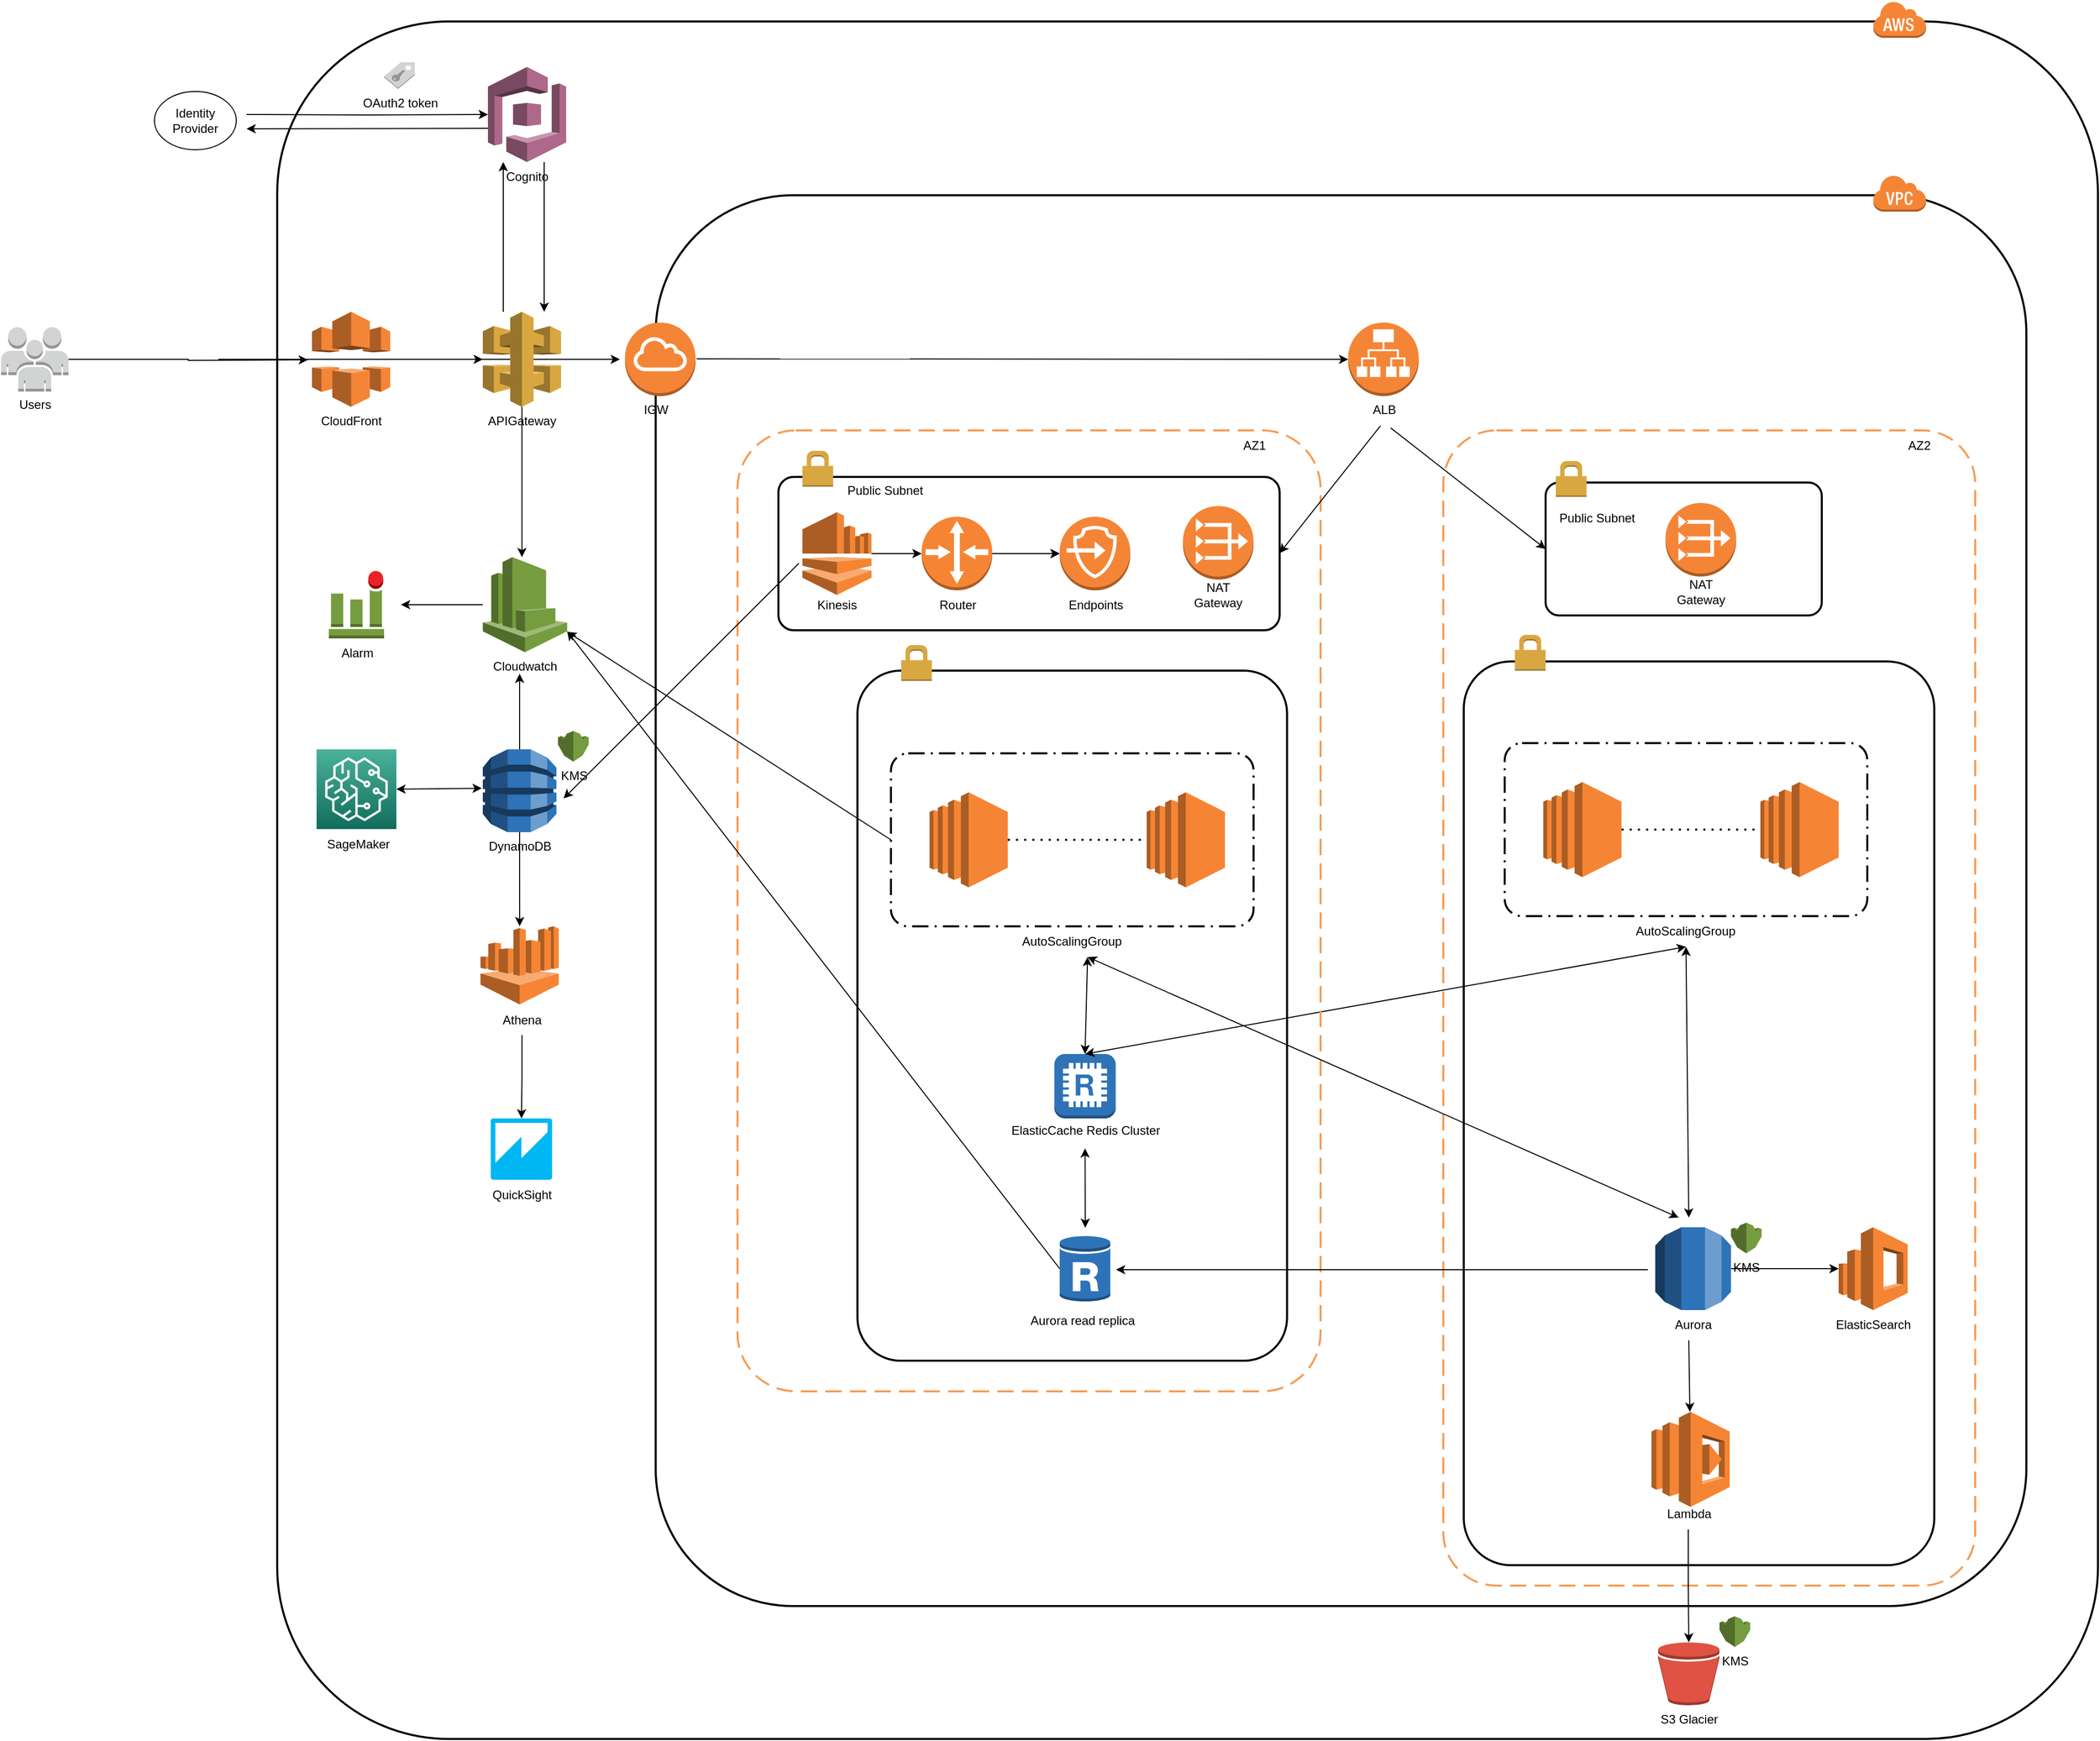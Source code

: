 <mxfile version="20.0.3" type="device"><diagram id="l7czWFedx9uRKdY0_892" name="Page-1"><mxGraphModel dx="2040" dy="1922" grid="1" gridSize="10" guides="1" tooltips="1" connect="1" arrows="1" fold="1" page="1" pageScale="1" pageWidth="827" pageHeight="1169" math="0" shadow="0"><root><mxCell id="0"/><mxCell id="1" parent="0"/><mxCell id="Aq5AByHAmNH7Js_3jiw_-26" value="" style="edgeStyle=orthogonalEdgeStyle;rounded=0;orthogonalLoop=1;jettySize=auto;html=1;" parent="1" source="DWK1QYfVsZKuS1HdXHQ6-6" edge="1"><mxGeometry relative="1" as="geometry"><mxPoint x="41" y="390.5" as="targetPoint"/></mxGeometry></mxCell><mxCell id="DWK1QYfVsZKuS1HdXHQ6-6" value="Cloudwatch" style="outlineConnect=0;dashed=0;verticalLabelPosition=bottom;verticalAlign=top;align=center;html=1;shape=mxgraph.aws3.cloudwatch;fillColor=#759C3E;gradientColor=none;" parent="1" vertex="1"><mxGeometry x="121" y="344" width="82.5" height="93" as="geometry"/></mxCell><mxCell id="DWK1QYfVsZKuS1HdXHQ6-30" value="" style="edgeStyle=orthogonalEdgeStyle;rounded=0;orthogonalLoop=1;jettySize=auto;html=1;" parent="1" source="DWK1QYfVsZKuS1HdXHQ6-7" target="DWK1QYfVsZKuS1HdXHQ6-10" edge="1"><mxGeometry relative="1" as="geometry"><mxPoint x="159.25" y="24" as="targetPoint"/><Array as="points"><mxPoint x="141" y="40"/><mxPoint x="141" y="40"/></Array></mxGeometry></mxCell><mxCell id="DWK1QYfVsZKuS1HdXHQ6-43" value="" style="edgeStyle=orthogonalEdgeStyle;rounded=0;orthogonalLoop=1;jettySize=auto;html=1;" parent="1" edge="1"><mxGeometry relative="1" as="geometry"><mxPoint x="255" y="150.5" as="targetPoint"/><mxPoint x="-137.5" y="150.5" as="sourcePoint"/></mxGeometry></mxCell><mxCell id="Aq5AByHAmNH7Js_3jiw_-24" value="" style="edgeStyle=orthogonalEdgeStyle;rounded=0;orthogonalLoop=1;jettySize=auto;html=1;" parent="1" source="DWK1QYfVsZKuS1HdXHQ6-7" edge="1"><mxGeometry relative="1" as="geometry"><mxPoint x="159.25" y="344" as="targetPoint"/></mxGeometry></mxCell><mxCell id="DWK1QYfVsZKuS1HdXHQ6-7" value="APIGateway" style="outlineConnect=0;dashed=0;verticalLabelPosition=bottom;verticalAlign=top;align=center;html=1;shape=mxgraph.aws3.api_gateway;fillColor=#D9A741;gradientColor=none;" parent="1" vertex="1"><mxGeometry x="121" y="104" width="76.5" height="93" as="geometry"/></mxCell><mxCell id="DWK1QYfVsZKuS1HdXHQ6-32" value="" style="edgeStyle=orthogonalEdgeStyle;rounded=0;orthogonalLoop=1;jettySize=auto;html=1;" parent="1" source="DWK1QYfVsZKuS1HdXHQ6-10" target="DWK1QYfVsZKuS1HdXHQ6-7" edge="1"><mxGeometry relative="1" as="geometry"><mxPoint x="159.25" y="-37" as="targetPoint"/><Array as="points"><mxPoint x="181" y="-10"/><mxPoint x="181" y="-10"/></Array></mxGeometry></mxCell><mxCell id="DWK1QYfVsZKuS1HdXHQ6-37" value="" style="edgeStyle=orthogonalEdgeStyle;rounded=0;orthogonalLoop=1;jettySize=auto;html=1;" parent="1" source="DWK1QYfVsZKuS1HdXHQ6-10" edge="1"><mxGeometry relative="1" as="geometry"><mxPoint x="-110" y="-75" as="targetPoint"/><Array as="points"><mxPoint x="125" y="-75.5"/><mxPoint x="125" y="-75.5"/></Array></mxGeometry></mxCell><mxCell id="DWK1QYfVsZKuS1HdXHQ6-10" value="Cognito" style="outlineConnect=0;dashed=0;verticalLabelPosition=bottom;verticalAlign=top;align=center;html=1;shape=mxgraph.aws3.cognito;fillColor=#AD688B;gradientColor=none;" parent="1" vertex="1"><mxGeometry x="126" y="-135.5" width="76.5" height="93" as="geometry"/></mxCell><mxCell id="DWK1QYfVsZKuS1HdXHQ6-15" value="" style="edgeStyle=orthogonalEdgeStyle;rounded=0;orthogonalLoop=1;jettySize=auto;html=1;" parent="1" source="DWK1QYfVsZKuS1HdXHQ6-11" target="DWK1QYfVsZKuS1HdXHQ6-7" edge="1"><mxGeometry relative="1" as="geometry"><mxPoint x="-33.5" y="150.5" as="targetPoint"/></mxGeometry></mxCell><mxCell id="DWK1QYfVsZKuS1HdXHQ6-11" value="CloudFront" style="outlineConnect=0;dashed=0;verticalLabelPosition=bottom;verticalAlign=top;align=center;html=1;shape=mxgraph.aws3.cloudfront;fillColor=#F58536;gradientColor=none;" parent="1" vertex="1"><mxGeometry x="-46" y="104" width="76.5" height="93" as="geometry"/></mxCell><mxCell id="DWK1QYfVsZKuS1HdXHQ6-41" value="" style="edgeStyle=orthogonalEdgeStyle;rounded=0;orthogonalLoop=1;jettySize=auto;html=1;entryX=0;entryY=0.5;entryDx=0;entryDy=0;entryPerimeter=0;" parent="1" target="DWK1QYfVsZKuS1HdXHQ6-10" edge="1"><mxGeometry relative="1" as="geometry"><mxPoint x="65" y="-89" as="targetPoint"/><mxPoint x="-110" y="-89" as="sourcePoint"/></mxGeometry></mxCell><mxCell id="DWK1QYfVsZKuS1HdXHQ6-35" value="Identity Provider" style="ellipse;whiteSpace=wrap;html=1;" parent="1" vertex="1"><mxGeometry x="-200" y="-111.5" width="80" height="57" as="geometry"/></mxCell><mxCell id="DWK1QYfVsZKuS1HdXHQ6-56" value="" style="edgeStyle=orthogonalEdgeStyle;rounded=0;orthogonalLoop=1;jettySize=auto;html=1;" parent="1" source="8ScRzTKrJKmjurnhn_fO-3" edge="1"><mxGeometry relative="1" as="geometry"><mxPoint x="-50" y="151" as="targetPoint"/><Array as="points"/></mxGeometry></mxCell><mxCell id="DWK1QYfVsZKuS1HdXHQ6-57" value="OAuth2 token" style="outlineConnect=0;dashed=0;verticalLabelPosition=bottom;verticalAlign=top;align=center;html=1;shape=mxgraph.aws3.saml_token;fillColor=#D2D3D3;gradientColor=none;" parent="1" vertex="1"><mxGeometry x="24.5" y="-140" width="30" height="26" as="geometry"/></mxCell><mxCell id="Aq5AByHAmNH7Js_3jiw_-22" value="" style="edgeStyle=orthogonalEdgeStyle;rounded=0;orthogonalLoop=1;jettySize=auto;html=1;" parent="1" edge="1"><mxGeometry relative="1" as="geometry"><mxPoint x="157" y="458" as="targetPoint"/><mxPoint x="157" y="538" as="sourcePoint"/></mxGeometry></mxCell><mxCell id="8ScRzTKrJKmjurnhn_fO-83" value="" style="edgeStyle=orthogonalEdgeStyle;rounded=0;orthogonalLoop=1;jettySize=auto;html=1;" parent="1" source="DWK1QYfVsZKuS1HdXHQ6-60" target="8ScRzTKrJKmjurnhn_fO-76" edge="1"><mxGeometry relative="1" as="geometry"/></mxCell><mxCell id="DWK1QYfVsZKuS1HdXHQ6-60" value="DynamoDB" style="outlineConnect=0;dashed=0;verticalLabelPosition=bottom;verticalAlign=top;align=center;html=1;shape=mxgraph.aws3.dynamo_db;fillColor=#2E73B8;gradientColor=none;" parent="1" vertex="1"><mxGeometry x="121" y="532" width="72" height="81" as="geometry"/></mxCell><mxCell id="DWK1QYfVsZKuS1HdXHQ6-63" value="KMS" style="outlineConnect=0;dashed=0;verticalLabelPosition=bottom;verticalAlign=top;align=center;html=1;shape=mxgraph.aws3.kms;fillColor=#759C3E;gradientColor=none;" parent="1" vertex="1"><mxGeometry x="1330" y="1380" width="30" height="30" as="geometry"/></mxCell><mxCell id="DWK1QYfVsZKuS1HdXHQ6-65" value="ElasticSearch" style="outlineConnect=0;dashed=0;verticalLabelPosition=bottom;verticalAlign=top;align=center;html=1;shape=mxgraph.aws3.elasticsearch_service;fillColor=#F58534;gradientColor=none;" parent="1" vertex="1"><mxGeometry x="1446.5" y="999.5" width="67.5" height="81" as="geometry"/></mxCell><mxCell id="DWK1QYfVsZKuS1HdXHQ6-77" value="S3 Glacier" style="outlineConnect=0;dashed=0;verticalLabelPosition=bottom;verticalAlign=top;align=center;html=1;shape=mxgraph.aws3.bucket;fillColor=#E05243;gradientColor=none;" parent="1" vertex="1"><mxGeometry x="1270" y="1405.5" width="60" height="61.5" as="geometry"/></mxCell><mxCell id="Aq5AByHAmNH7Js_3jiw_-1" value="KMS" style="outlineConnect=0;dashed=0;verticalLabelPosition=bottom;verticalAlign=top;align=center;html=1;shape=mxgraph.aws3.kms;fillColor=#759C3E;gradientColor=none;" parent="1" vertex="1"><mxGeometry x="194.5" y="514" width="30" height="30" as="geometry"/></mxCell><mxCell id="Aq5AByHAmNH7Js_3jiw_-11" value="" style="edgeStyle=orthogonalEdgeStyle;rounded=0;orthogonalLoop=1;jettySize=auto;html=1;" parent="1" source="Aq5AByHAmNH7Js_3jiw_-3" target="Aq5AByHAmNH7Js_3jiw_-5" edge="1"><mxGeometry relative="1" as="geometry"><mxPoint x="622.5" y="591.57" as="targetPoint"/></mxGeometry></mxCell><mxCell id="8ScRzTKrJKmjurnhn_fO-67" value="" style="edgeStyle=orthogonalEdgeStyle;rounded=0;orthogonalLoop=1;jettySize=auto;html=1;" parent="1" source="Aq5AByHAmNH7Js_3jiw_-3" target="Aq5AByHAmNH7Js_3jiw_-5" edge="1"><mxGeometry relative="1" as="geometry"/></mxCell><mxCell id="Aq5AByHAmNH7Js_3jiw_-3" value="Router" style="outlineConnect=0;dashed=0;verticalLabelPosition=bottom;verticalAlign=top;align=center;html=1;shape=mxgraph.aws3.router;fillColor=#F58534;gradientColor=none;" parent="1" vertex="1"><mxGeometry x="550" y="304.5" width="69" height="72" as="geometry"/></mxCell><mxCell id="Aq5AByHAmNH7Js_3jiw_-4" value="Alarm" style="outlineConnect=0;dashed=0;verticalLabelPosition=bottom;verticalAlign=top;align=center;html=1;shape=mxgraph.aws3.alarm;fillColor=#759C3E;gradientColor=none;" parent="1" vertex="1"><mxGeometry x="-29.5" y="357.5" width="54" height="66" as="geometry"/></mxCell><mxCell id="Aq5AByHAmNH7Js_3jiw_-5" value="Endpoints" style="outlineConnect=0;dashed=0;verticalLabelPosition=bottom;verticalAlign=top;align=center;html=1;shape=mxgraph.aws3.endpoints;fillColor=#F58536;gradientColor=none;" parent="1" vertex="1"><mxGeometry x="685" y="304.5" width="69" height="72" as="geometry"/></mxCell><mxCell id="Aq5AByHAmNH7Js_3jiw_-30" value="" style="rounded=1;arcSize=10;dashed=0;strokeColor=#000000;fillColor=none;gradientColor=none;strokeWidth=2;" parent="1" vertex="1"><mxGeometry x="290" y="-10" width="1340" height="1380" as="geometry"/></mxCell><mxCell id="Aq5AByHAmNH7Js_3jiw_-31" value="" style="dashed=0;html=1;shape=mxgraph.aws3.virtual_private_cloud;fillColor=#F58536;gradientColor=none;dashed=0;" parent="1" vertex="1"><mxGeometry x="1480" y="-30" width="52" height="36" as="geometry"/></mxCell><mxCell id="8ScRzTKrJKmjurnhn_fO-1" value="" style="outlineConnect=0;dashed=0;verticalLabelPosition=bottom;verticalAlign=top;align=center;html=1;shape=mxgraph.aws3.application_load_balancer;fillColor=#F58536;gradientColor=none;" parent="1" vertex="1"><mxGeometry x="967" y="114.5" width="69" height="72" as="geometry"/></mxCell><mxCell id="8ScRzTKrJKmjurnhn_fO-2" value="" style="rounded=1;arcSize=10;dashed=1;fillColor=none;gradientColor=none;dashPattern=8 3 1 3;strokeWidth=2;" parent="1" vertex="1"><mxGeometry x="520" y="535.88" width="354.5" height="169.25" as="geometry"/></mxCell><mxCell id="8ScRzTKrJKmjurnhn_fO-3" value="" style="outlineConnect=0;dashed=0;verticalLabelPosition=bottom;verticalAlign=top;align=center;html=1;shape=mxgraph.aws3.users;fillColor=#D2D3D3;gradientColor=none;" parent="1" vertex="1"><mxGeometry x="-350" y="119" width="66" height="63" as="geometry"/></mxCell><mxCell id="8ScRzTKrJKmjurnhn_fO-4" value="Users" style="text;html=1;align=center;verticalAlign=middle;resizable=0;points=[];autosize=1;strokeColor=none;fillColor=none;" parent="1" vertex="1"><mxGeometry x="-342" y="180" width="50" height="30" as="geometry"/></mxCell><mxCell id="8ScRzTKrJKmjurnhn_fO-5" value="" style="outlineConnect=0;dashed=0;verticalLabelPosition=bottom;verticalAlign=top;align=center;html=1;shape=mxgraph.aws3.ec2;fillColor=#F58534;gradientColor=none;" parent="1" vertex="1"><mxGeometry x="557.75" y="574" width="76.5" height="93" as="geometry"/></mxCell><mxCell id="8ScRzTKrJKmjurnhn_fO-6" value="" style="outlineConnect=0;dashed=0;verticalLabelPosition=bottom;verticalAlign=top;align=center;html=1;shape=mxgraph.aws3.ec2;fillColor=#F58534;gradientColor=none;" parent="1" vertex="1"><mxGeometry x="770" y="574" width="76.5" height="93" as="geometry"/></mxCell><mxCell id="8ScRzTKrJKmjurnhn_fO-9" value="" style="endArrow=none;dashed=1;html=1;dashPattern=1 3;strokeWidth=2;rounded=0;entryX=0;entryY=0.5;entryDx=0;entryDy=0;entryPerimeter=0;exitX=1;exitY=0.5;exitDx=0;exitDy=0;exitPerimeter=0;" parent="1" source="8ScRzTKrJKmjurnhn_fO-5" target="8ScRzTKrJKmjurnhn_fO-6" edge="1"><mxGeometry width="50" height="50" relative="1" as="geometry"><mxPoint x="540" y="650" as="sourcePoint"/><mxPoint x="590" y="600" as="targetPoint"/></mxGeometry></mxCell><mxCell id="8ScRzTKrJKmjurnhn_fO-10" value="AutoScalingGroup" style="text;html=1;strokeColor=none;fillColor=none;align=center;verticalAlign=middle;whiteSpace=wrap;rounded=0;" parent="1" vertex="1"><mxGeometry x="667.25" y="705.13" width="60" height="30" as="geometry"/></mxCell><mxCell id="8ScRzTKrJKmjurnhn_fO-11" value="ALB" style="text;html=1;resizable=0;autosize=1;align=center;verticalAlign=middle;points=[];fillColor=none;strokeColor=none;rounded=0;" parent="1" vertex="1"><mxGeometry x="976.5" y="185" width="50" height="30" as="geometry"/></mxCell><mxCell id="8ScRzTKrJKmjurnhn_fO-12" value="" style="outlineConnect=0;dashed=0;verticalLabelPosition=bottom;verticalAlign=top;align=center;html=1;shape=mxgraph.aws3.internet_gateway;fillColor=#F58536;gradientColor=none;" parent="1" vertex="1"><mxGeometry x="260" y="114.5" width="69" height="72" as="geometry"/></mxCell><mxCell id="8ScRzTKrJKmjurnhn_fO-13" value="IGW" style="text;html=1;align=center;verticalAlign=middle;resizable=0;points=[];autosize=1;strokeColor=none;fillColor=none;" parent="1" vertex="1"><mxGeometry x="265" y="185" width="50" height="30" as="geometry"/></mxCell><mxCell id="8ScRzTKrJKmjurnhn_fO-16" value="" style="rounded=1;arcSize=10;dashed=0;fillColor=none;gradientColor=none;strokeWidth=2;" parent="1" vertex="1"><mxGeometry x="487.25" y="455" width="420" height="675" as="geometry"/></mxCell><mxCell id="8ScRzTKrJKmjurnhn_fO-17" value="" style="dashed=0;html=1;shape=mxgraph.aws3.permissions;fillColor=#D9A741;gradientColor=none;dashed=0;" parent="1" vertex="1"><mxGeometry x="530" y="430" width="30" height="35" as="geometry"/></mxCell><mxCell id="8ScRzTKrJKmjurnhn_fO-18" value="" style="outlineConnect=0;dashed=0;verticalLabelPosition=bottom;verticalAlign=top;align=center;html=1;shape=mxgraph.aws3.vpc_nat_gateway;fillColor=#F58536;gradientColor=none;" parent="1" vertex="1"><mxGeometry x="805.5" y="294" width="69" height="72" as="geometry"/></mxCell><mxCell id="8ScRzTKrJKmjurnhn_fO-19" value="" style="outlineConnect=0;dashed=0;verticalLabelPosition=bottom;verticalAlign=top;align=center;html=1;shape=mxgraph.aws3.redis;fillColor=#2E73B8;gradientColor=none;" parent="1" vertex="1"><mxGeometry x="679.75" y="830" width="60" height="63" as="geometry"/></mxCell><mxCell id="8ScRzTKrJKmjurnhn_fO-22" value="ElasticCache Redis Cluster" style="text;html=1;resizable=0;autosize=1;align=center;verticalAlign=middle;points=[];fillColor=none;strokeColor=none;rounded=0;" parent="1" vertex="1"><mxGeometry x="624.75" y="890" width="170" height="30" as="geometry"/></mxCell><mxCell id="8ScRzTKrJKmjurnhn_fO-26" value="" style="endArrow=classic;startArrow=classic;html=1;rounded=0;entryX=0.75;entryY=1;entryDx=0;entryDy=0;exitX=0.5;exitY=0;exitDx=0;exitDy=0;exitPerimeter=0;" parent="1" source="8ScRzTKrJKmjurnhn_fO-19" target="8ScRzTKrJKmjurnhn_fO-10" edge="1"><mxGeometry width="50" height="50" relative="1" as="geometry"><mxPoint x="850" y="820" as="sourcePoint"/><mxPoint x="700.96" y="639.86" as="targetPoint"/></mxGeometry></mxCell><mxCell id="wb1tJ1XPG2n3XC7aEdgo-3" value="" style="edgeStyle=orthogonalEdgeStyle;rounded=0;orthogonalLoop=1;jettySize=auto;html=1;" parent="1" source="8ScRzTKrJKmjurnhn_fO-28" target="DWK1QYfVsZKuS1HdXHQ6-65" edge="1"><mxGeometry relative="1" as="geometry"/></mxCell><mxCell id="8ScRzTKrJKmjurnhn_fO-28" value="Aurora" style="outlineConnect=0;dashed=0;verticalLabelPosition=bottom;verticalAlign=top;align=center;html=1;shape=mxgraph.aws3.rds;fillColor=#2E73B8;gradientColor=none;" parent="1" vertex="1"><mxGeometry x="1267.25" y="999.5" width="74" height="81" as="geometry"/></mxCell><mxCell id="8ScRzTKrJKmjurnhn_fO-29" value="KMS" style="outlineConnect=0;dashed=0;verticalLabelPosition=bottom;verticalAlign=top;align=center;html=1;shape=mxgraph.aws3.kms;fillColor=#759C3E;gradientColor=none;" parent="1" vertex="1"><mxGeometry x="1341.25" y="995" width="30" height="30" as="geometry"/></mxCell><mxCell id="8ScRzTKrJKmjurnhn_fO-30" value="" style="rounded=1;arcSize=10;dashed=1;fillColor=none;gradientColor=none;dashPattern=8 3 1 3;strokeWidth=2;" parent="1" vertex="1"><mxGeometry x="1120" y="525.88" width="354.5" height="169.25" as="geometry"/></mxCell><mxCell id="8ScRzTKrJKmjurnhn_fO-31" value="" style="outlineConnect=0;dashed=0;verticalLabelPosition=bottom;verticalAlign=top;align=center;html=1;shape=mxgraph.aws3.ec2;fillColor=#F58534;gradientColor=none;" parent="1" vertex="1"><mxGeometry x="1157.75" y="564" width="76.5" height="93" as="geometry"/></mxCell><mxCell id="8ScRzTKrJKmjurnhn_fO-32" value="" style="outlineConnect=0;dashed=0;verticalLabelPosition=bottom;verticalAlign=top;align=center;html=1;shape=mxgraph.aws3.ec2;fillColor=#F58534;gradientColor=none;" parent="1" vertex="1"><mxGeometry x="1370" y="564" width="76.5" height="93" as="geometry"/></mxCell><mxCell id="8ScRzTKrJKmjurnhn_fO-33" value="" style="endArrow=none;dashed=1;html=1;dashPattern=1 3;strokeWidth=2;rounded=0;entryX=0;entryY=0.5;entryDx=0;entryDy=0;entryPerimeter=0;exitX=1;exitY=0.5;exitDx=0;exitDy=0;exitPerimeter=0;" parent="1" source="8ScRzTKrJKmjurnhn_fO-31" target="8ScRzTKrJKmjurnhn_fO-32" edge="1"><mxGeometry width="50" height="50" relative="1" as="geometry"><mxPoint x="1140" y="640" as="sourcePoint"/><mxPoint x="1190" y="590" as="targetPoint"/></mxGeometry></mxCell><mxCell id="8ScRzTKrJKmjurnhn_fO-34" value="AutoScalingGroup" style="text;html=1;strokeColor=none;fillColor=none;align=center;verticalAlign=middle;whiteSpace=wrap;rounded=0;" parent="1" vertex="1"><mxGeometry x="1267.25" y="695.13" width="60" height="30" as="geometry"/></mxCell><mxCell id="8ScRzTKrJKmjurnhn_fO-35" value="" style="rounded=1;arcSize=10;dashed=0;fillColor=none;gradientColor=none;strokeWidth=2;" parent="1" vertex="1"><mxGeometry x="1080" y="446" width="460" height="884" as="geometry"/></mxCell><mxCell id="8ScRzTKrJKmjurnhn_fO-36" value="" style="dashed=0;html=1;shape=mxgraph.aws3.permissions;fillColor=#D9A741;gradientColor=none;dashed=0;" parent="1" vertex="1"><mxGeometry x="1130" y="420" width="30" height="35" as="geometry"/></mxCell><mxCell id="8ScRzTKrJKmjurnhn_fO-39" value="" style="endArrow=classic;startArrow=classic;html=1;rounded=0;entryX=0.5;entryY=1;entryDx=0;entryDy=0;" parent="1" target="8ScRzTKrJKmjurnhn_fO-34" edge="1"><mxGeometry width="50" height="50" relative="1" as="geometry"><mxPoint x="710" y="830" as="sourcePoint"/><mxPoint x="1300.96" y="629.86" as="targetPoint"/></mxGeometry></mxCell><mxCell id="8ScRzTKrJKmjurnhn_fO-41" value="" style="rounded=1;arcSize=10;dashed=1;strokeColor=#F59D56;fillColor=none;gradientColor=none;dashPattern=8 4;strokeWidth=2;" parent="1" vertex="1"><mxGeometry x="370" y="220" width="570" height="940" as="geometry"/></mxCell><mxCell id="8ScRzTKrJKmjurnhn_fO-42" value="" style="rounded=1;arcSize=10;dashed=1;strokeColor=#F59D56;fillColor=none;gradientColor=none;dashPattern=8 4;strokeWidth=2;" parent="1" vertex="1"><mxGeometry x="1060" y="220" width="520" height="1130" as="geometry"/></mxCell><mxCell id="8ScRzTKrJKmjurnhn_fO-43" value="AZ1" style="text;html=1;resizable=0;autosize=1;align=center;verticalAlign=middle;points=[];fillColor=none;strokeColor=none;rounded=0;" parent="1" vertex="1"><mxGeometry x="850" y="220" width="50" height="30" as="geometry"/></mxCell><mxCell id="8ScRzTKrJKmjurnhn_fO-44" value="AZ2" style="text;html=1;resizable=0;autosize=1;align=center;verticalAlign=middle;points=[];fillColor=none;strokeColor=none;rounded=0;" parent="1" vertex="1"><mxGeometry x="1500" y="220" width="50" height="30" as="geometry"/></mxCell><mxCell id="8ScRzTKrJKmjurnhn_fO-45" value="" style="endArrow=classic;html=1;rounded=0;exitX=0.381;exitY=1.019;exitDx=0;exitDy=0;exitPerimeter=0;" parent="1" edge="1"><mxGeometry width="50" height="50" relative="1" as="geometry"><mxPoint x="998.55" y="215.57" as="sourcePoint"/><mxPoint x="900" y="340" as="targetPoint"/></mxGeometry></mxCell><mxCell id="8ScRzTKrJKmjurnhn_fO-46" value="" style="endArrow=classic;html=1;rounded=0;exitX=0.581;exitY=1.085;exitDx=0;exitDy=0;exitPerimeter=0;entryX=0;entryY=0.5;entryDx=0;entryDy=0;" parent="1" target="8ScRzTKrJKmjurnhn_fO-70" edge="1"><mxGeometry width="50" height="50" relative="1" as="geometry"><mxPoint x="1008.55" y="217.55" as="sourcePoint"/><mxPoint x="1040" y="330" as="targetPoint"/></mxGeometry></mxCell><mxCell id="8ScRzTKrJKmjurnhn_fO-47" value="" style="outlineConnect=0;dashed=0;verticalLabelPosition=bottom;verticalAlign=top;align=center;html=1;shape=mxgraph.aws3.rds_db_instance_read_replica;fillColor=#2E73B8;gradientColor=none;" parent="1" vertex="1"><mxGeometry x="685" y="1007" width="49.5" height="66" as="geometry"/></mxCell><mxCell id="8ScRzTKrJKmjurnhn_fO-48" value="Aurora read replica" style="text;html=1;resizable=0;autosize=1;align=center;verticalAlign=middle;points=[];fillColor=none;strokeColor=none;rounded=0;" parent="1" vertex="1"><mxGeometry x="642.25" y="1075.5" width="130" height="30" as="geometry"/></mxCell><mxCell id="8ScRzTKrJKmjurnhn_fO-49" value="" style="endArrow=classic;html=1;rounded=0;" parent="1" edge="1"><mxGeometry width="50" height="50" relative="1" as="geometry"><mxPoint x="1260" y="1041" as="sourcePoint"/><mxPoint x="740" y="1041" as="targetPoint"/></mxGeometry></mxCell><mxCell id="8ScRzTKrJKmjurnhn_fO-50" value="" style="endArrow=classic;startArrow=classic;html=1;rounded=0;entryX=0.5;entryY=1.078;entryDx=0;entryDy=0;entryPerimeter=0;" parent="1" target="8ScRzTKrJKmjurnhn_fO-22" edge="1"><mxGeometry width="50" height="50" relative="1" as="geometry"><mxPoint x="710" y="1000" as="sourcePoint"/><mxPoint x="770" y="920" as="targetPoint"/></mxGeometry></mxCell><mxCell id="8ScRzTKrJKmjurnhn_fO-51" value="" style="endArrow=classic;startArrow=classic;html=1;rounded=0;entryX=0.5;entryY=1;entryDx=0;entryDy=0;" parent="1" target="8ScRzTKrJKmjurnhn_fO-34" edge="1"><mxGeometry width="50" height="50" relative="1" as="geometry"><mxPoint x="1300" y="990" as="sourcePoint"/><mxPoint x="1300" y="810" as="targetPoint"/></mxGeometry></mxCell><mxCell id="8ScRzTKrJKmjurnhn_fO-52" value="" style="endArrow=classic;startArrow=classic;html=1;rounded=0;exitX=0.75;exitY=1;exitDx=0;exitDy=0;" parent="1" source="8ScRzTKrJKmjurnhn_fO-10" edge="1"><mxGeometry width="50" height="50" relative="1" as="geometry"><mxPoint x="740" y="730" as="sourcePoint"/><mxPoint x="1290" y="990" as="targetPoint"/></mxGeometry></mxCell><mxCell id="8ScRzTKrJKmjurnhn_fO-54" value="NAT Gateway" style="text;html=1;strokeColor=none;fillColor=none;align=center;verticalAlign=middle;whiteSpace=wrap;rounded=0;" parent="1" vertex="1"><mxGeometry x="810" y="366" width="60" height="30" as="geometry"/></mxCell><mxCell id="8ScRzTKrJKmjurnhn_fO-55" value="" style="endArrow=classic;html=1;rounded=0;entryX=0;entryY=0.5;entryDx=0;entryDy=0;entryPerimeter=0;" parent="1" target="8ScRzTKrJKmjurnhn_fO-1" edge="1"><mxGeometry width="50" height="50" relative="1" as="geometry"><mxPoint x="330" y="150" as="sourcePoint"/><mxPoint x="570" y="120" as="targetPoint"/></mxGeometry></mxCell><mxCell id="8ScRzTKrJKmjurnhn_fO-58" value="" style="rounded=1;arcSize=10;dashed=0;fillColor=none;gradientColor=none;strokeWidth=2;" parent="1" vertex="1"><mxGeometry x="410" y="265.5" width="490" height="150" as="geometry"/></mxCell><mxCell id="8ScRzTKrJKmjurnhn_fO-59" value="" style="dashed=0;html=1;shape=mxgraph.aws3.permissions;fillColor=#D9A741;gradientColor=none;dashed=0;" parent="1" vertex="1"><mxGeometry x="433.5" y="240" width="30" height="35" as="geometry"/></mxCell><mxCell id="8ScRzTKrJKmjurnhn_fO-60" value="Public Subnet" style="text;html=1;resizable=0;autosize=1;align=center;verticalAlign=middle;points=[];fillColor=none;strokeColor=none;rounded=0;" parent="1" vertex="1"><mxGeometry x="463.5" y="264" width="100" height="30" as="geometry"/></mxCell><mxCell id="8ScRzTKrJKmjurnhn_fO-65" value="" style="edgeStyle=orthogonalEdgeStyle;rounded=0;orthogonalLoop=1;jettySize=auto;html=1;" parent="1" source="8ScRzTKrJKmjurnhn_fO-64" target="Aq5AByHAmNH7Js_3jiw_-3" edge="1"><mxGeometry relative="1" as="geometry"/></mxCell><mxCell id="8ScRzTKrJKmjurnhn_fO-64" value="" style="outlineConnect=0;dashed=0;verticalLabelPosition=bottom;verticalAlign=top;align=center;html=1;shape=mxgraph.aws3.kinesis;fillColor=#F58534;gradientColor=none;" parent="1" vertex="1"><mxGeometry x="433.5" y="300" width="67.5" height="81" as="geometry"/></mxCell><mxCell id="8ScRzTKrJKmjurnhn_fO-66" value="Kinesis" style="text;html=1;align=center;verticalAlign=middle;resizable=0;points=[];autosize=1;strokeColor=none;fillColor=none;" parent="1" vertex="1"><mxGeometry x="437.25" y="375.5" width="60" height="30" as="geometry"/></mxCell><mxCell id="8ScRzTKrJKmjurnhn_fO-68" value="" style="outlineConnect=0;dashed=0;verticalLabelPosition=bottom;verticalAlign=top;align=center;html=1;shape=mxgraph.aws3.vpc_nat_gateway;fillColor=#F58536;gradientColor=none;" parent="1" vertex="1"><mxGeometry x="1277.25" y="291" width="69" height="72" as="geometry"/></mxCell><mxCell id="8ScRzTKrJKmjurnhn_fO-69" value="NAT Gateway" style="text;html=1;strokeColor=none;fillColor=none;align=center;verticalAlign=middle;whiteSpace=wrap;rounded=0;" parent="1" vertex="1"><mxGeometry x="1281.75" y="363" width="60" height="30" as="geometry"/></mxCell><mxCell id="8ScRzTKrJKmjurnhn_fO-70" value="" style="rounded=1;arcSize=10;dashed=0;fillColor=none;gradientColor=none;strokeWidth=2;" parent="1" vertex="1"><mxGeometry x="1160" y="271" width="270" height="130" as="geometry"/></mxCell><mxCell id="8ScRzTKrJKmjurnhn_fO-71" value="" style="dashed=0;html=1;shape=mxgraph.aws3.permissions;fillColor=#D9A741;gradientColor=none;dashed=0;" parent="1" vertex="1"><mxGeometry x="1170" y="250" width="30" height="35" as="geometry"/></mxCell><mxCell id="8ScRzTKrJKmjurnhn_fO-72" value="Public Subnet" style="text;html=1;resizable=0;autosize=1;align=center;verticalAlign=middle;points=[];fillColor=none;strokeColor=none;rounded=0;" parent="1" vertex="1"><mxGeometry x="1160" y="291" width="100" height="30" as="geometry"/></mxCell><mxCell id="8ScRzTKrJKmjurnhn_fO-73" value="" style="endArrow=classic;html=1;rounded=0;" parent="1" edge="1"><mxGeometry width="50" height="50" relative="1" as="geometry"><mxPoint x="430" y="350" as="sourcePoint"/><mxPoint x="200" y="580" as="targetPoint"/></mxGeometry></mxCell><mxCell id="8ScRzTKrJKmjurnhn_fO-75" value="" style="outlineConnect=0;dashed=0;verticalLabelPosition=bottom;verticalAlign=top;align=center;html=1;shape=mxgraph.aws3.quicksight;fillColor=#00B7F4;gradientColor=none;" parent="1" vertex="1"><mxGeometry x="128.75" y="893" width="60" height="60" as="geometry"/></mxCell><mxCell id="8ScRzTKrJKmjurnhn_fO-76" value="" style="outlineConnect=0;dashed=0;verticalLabelPosition=bottom;verticalAlign=top;align=center;html=1;shape=mxgraph.aws3.athena;fillColor=#F58534;gradientColor=none;" parent="1" vertex="1"><mxGeometry x="118.75" y="705" width="76.5" height="76.5" as="geometry"/></mxCell><mxCell id="8ScRzTKrJKmjurnhn_fO-84" value="" style="edgeStyle=orthogonalEdgeStyle;rounded=0;orthogonalLoop=1;jettySize=auto;html=1;" parent="1" source="8ScRzTKrJKmjurnhn_fO-78" target="8ScRzTKrJKmjurnhn_fO-75" edge="1"><mxGeometry relative="1" as="geometry"/></mxCell><mxCell id="8ScRzTKrJKmjurnhn_fO-78" value="Athena" style="text;html=1;align=center;verticalAlign=middle;resizable=0;points=[];autosize=1;strokeColor=none;fillColor=none;" parent="1" vertex="1"><mxGeometry x="129.25" y="781.5" width="60" height="30" as="geometry"/></mxCell><mxCell id="8ScRzTKrJKmjurnhn_fO-79" value="QuickSight" style="text;html=1;align=center;verticalAlign=middle;resizable=0;points=[];autosize=1;strokeColor=none;fillColor=none;" parent="1" vertex="1"><mxGeometry x="118.75" y="953" width="80" height="30" as="geometry"/></mxCell><mxCell id="8ScRzTKrJKmjurnhn_fO-81" value="" style="sketch=0;points=[[0,0,0],[0.25,0,0],[0.5,0,0],[0.75,0,0],[1,0,0],[0,1,0],[0.25,1,0],[0.5,1,0],[0.75,1,0],[1,1,0],[0,0.25,0],[0,0.5,0],[0,0.75,0],[1,0.25,0],[1,0.5,0],[1,0.75,0]];outlineConnect=0;fontColor=#232F3E;gradientColor=#4AB29A;gradientDirection=north;fillColor=#116D5B;strokeColor=#ffffff;dashed=0;verticalLabelPosition=bottom;verticalAlign=top;align=center;html=1;fontSize=12;fontStyle=0;aspect=fixed;shape=mxgraph.aws4.resourceIcon;resIcon=mxgraph.aws4.sagemaker;" parent="1" vertex="1"><mxGeometry x="-41.5" y="532" width="78" height="78" as="geometry"/></mxCell><mxCell id="8ScRzTKrJKmjurnhn_fO-82" value="SageMaker" style="text;html=1;align=center;verticalAlign=middle;resizable=0;points=[];autosize=1;strokeColor=none;fillColor=none;" parent="1" vertex="1"><mxGeometry x="-41.5" y="610" width="80" height="30" as="geometry"/></mxCell><mxCell id="8ScRzTKrJKmjurnhn_fO-86" value="" style="endArrow=classic;startArrow=classic;html=1;rounded=0;exitX=1;exitY=0.5;exitDx=0;exitDy=0;exitPerimeter=0;" parent="1" source="8ScRzTKrJKmjurnhn_fO-81" edge="1"><mxGeometry width="50" height="50" relative="1" as="geometry"><mxPoint y="670" as="sourcePoint"/><mxPoint x="120" y="570" as="targetPoint"/></mxGeometry></mxCell><mxCell id="8ScRzTKrJKmjurnhn_fO-87" value="" style="endArrow=classic;html=1;rounded=0;exitX=0;exitY=0.5;exitDx=0;exitDy=0;" parent="1" source="8ScRzTKrJKmjurnhn_fO-2" target="DWK1QYfVsZKuS1HdXHQ6-6" edge="1"><mxGeometry width="50" height="50" relative="1" as="geometry"><mxPoint x="400" y="670" as="sourcePoint"/><mxPoint x="450" y="620" as="targetPoint"/></mxGeometry></mxCell><mxCell id="8ScRzTKrJKmjurnhn_fO-88" value="" style="endArrow=classic;html=1;rounded=0;exitX=0;exitY=0.5;exitDx=0;exitDy=0;exitPerimeter=0;entryX=1;entryY=0.78;entryDx=0;entryDy=0;entryPerimeter=0;" parent="1" source="8ScRzTKrJKmjurnhn_fO-47" target="DWK1QYfVsZKuS1HdXHQ6-6" edge="1"><mxGeometry width="50" height="50" relative="1" as="geometry"><mxPoint x="350" y="980" as="sourcePoint"/><mxPoint x="210" y="420" as="targetPoint"/></mxGeometry></mxCell><mxCell id="8ScRzTKrJKmjurnhn_fO-94" value="" style="outlineConnect=0;dashed=0;verticalLabelPosition=bottom;verticalAlign=top;align=center;html=1;shape=mxgraph.aws3.lambda;fillColor=#F58534;gradientColor=none;" parent="1" vertex="1"><mxGeometry x="1263.5" y="1180" width="76.5" height="93" as="geometry"/></mxCell><mxCell id="8ScRzTKrJKmjurnhn_fO-96" value="" style="edgeStyle=orthogonalEdgeStyle;rounded=0;orthogonalLoop=1;jettySize=auto;html=1;" parent="1" source="8ScRzTKrJKmjurnhn_fO-95" target="DWK1QYfVsZKuS1HdXHQ6-77" edge="1"><mxGeometry relative="1" as="geometry"/></mxCell><mxCell id="8ScRzTKrJKmjurnhn_fO-95" value="Lambda" style="text;html=1;align=center;verticalAlign=middle;resizable=0;points=[];autosize=1;strokeColor=none;fillColor=none;" parent="1" vertex="1"><mxGeometry x="1264.5" y="1265" width="70" height="30" as="geometry"/></mxCell><mxCell id="8ScRzTKrJKmjurnhn_fO-98" value="" style="endArrow=classic;html=1;rounded=0;" parent="1" target="8ScRzTKrJKmjurnhn_fO-94" edge="1"><mxGeometry width="50" height="50" relative="1" as="geometry"><mxPoint x="1300" y="1110" as="sourcePoint"/><mxPoint x="1250" y="1190" as="targetPoint"/></mxGeometry></mxCell><mxCell id="W-yuevD9Echif52sSYCV-5" value="" style="rounded=1;arcSize=10;dashed=0;fillColor=none;gradientColor=none;strokeWidth=2;" parent="1" vertex="1"><mxGeometry x="-80" y="-180" width="1780" height="1680" as="geometry"/></mxCell><mxCell id="W-yuevD9Echif52sSYCV-6" value="" style="dashed=0;html=1;shape=mxgraph.aws3.cloud;fillColor=#F58536;gradientColor=none;dashed=0;" parent="1" vertex="1"><mxGeometry x="1480" y="-200" width="52" height="36" as="geometry"/></mxCell></root></mxGraphModel></diagram></mxfile>